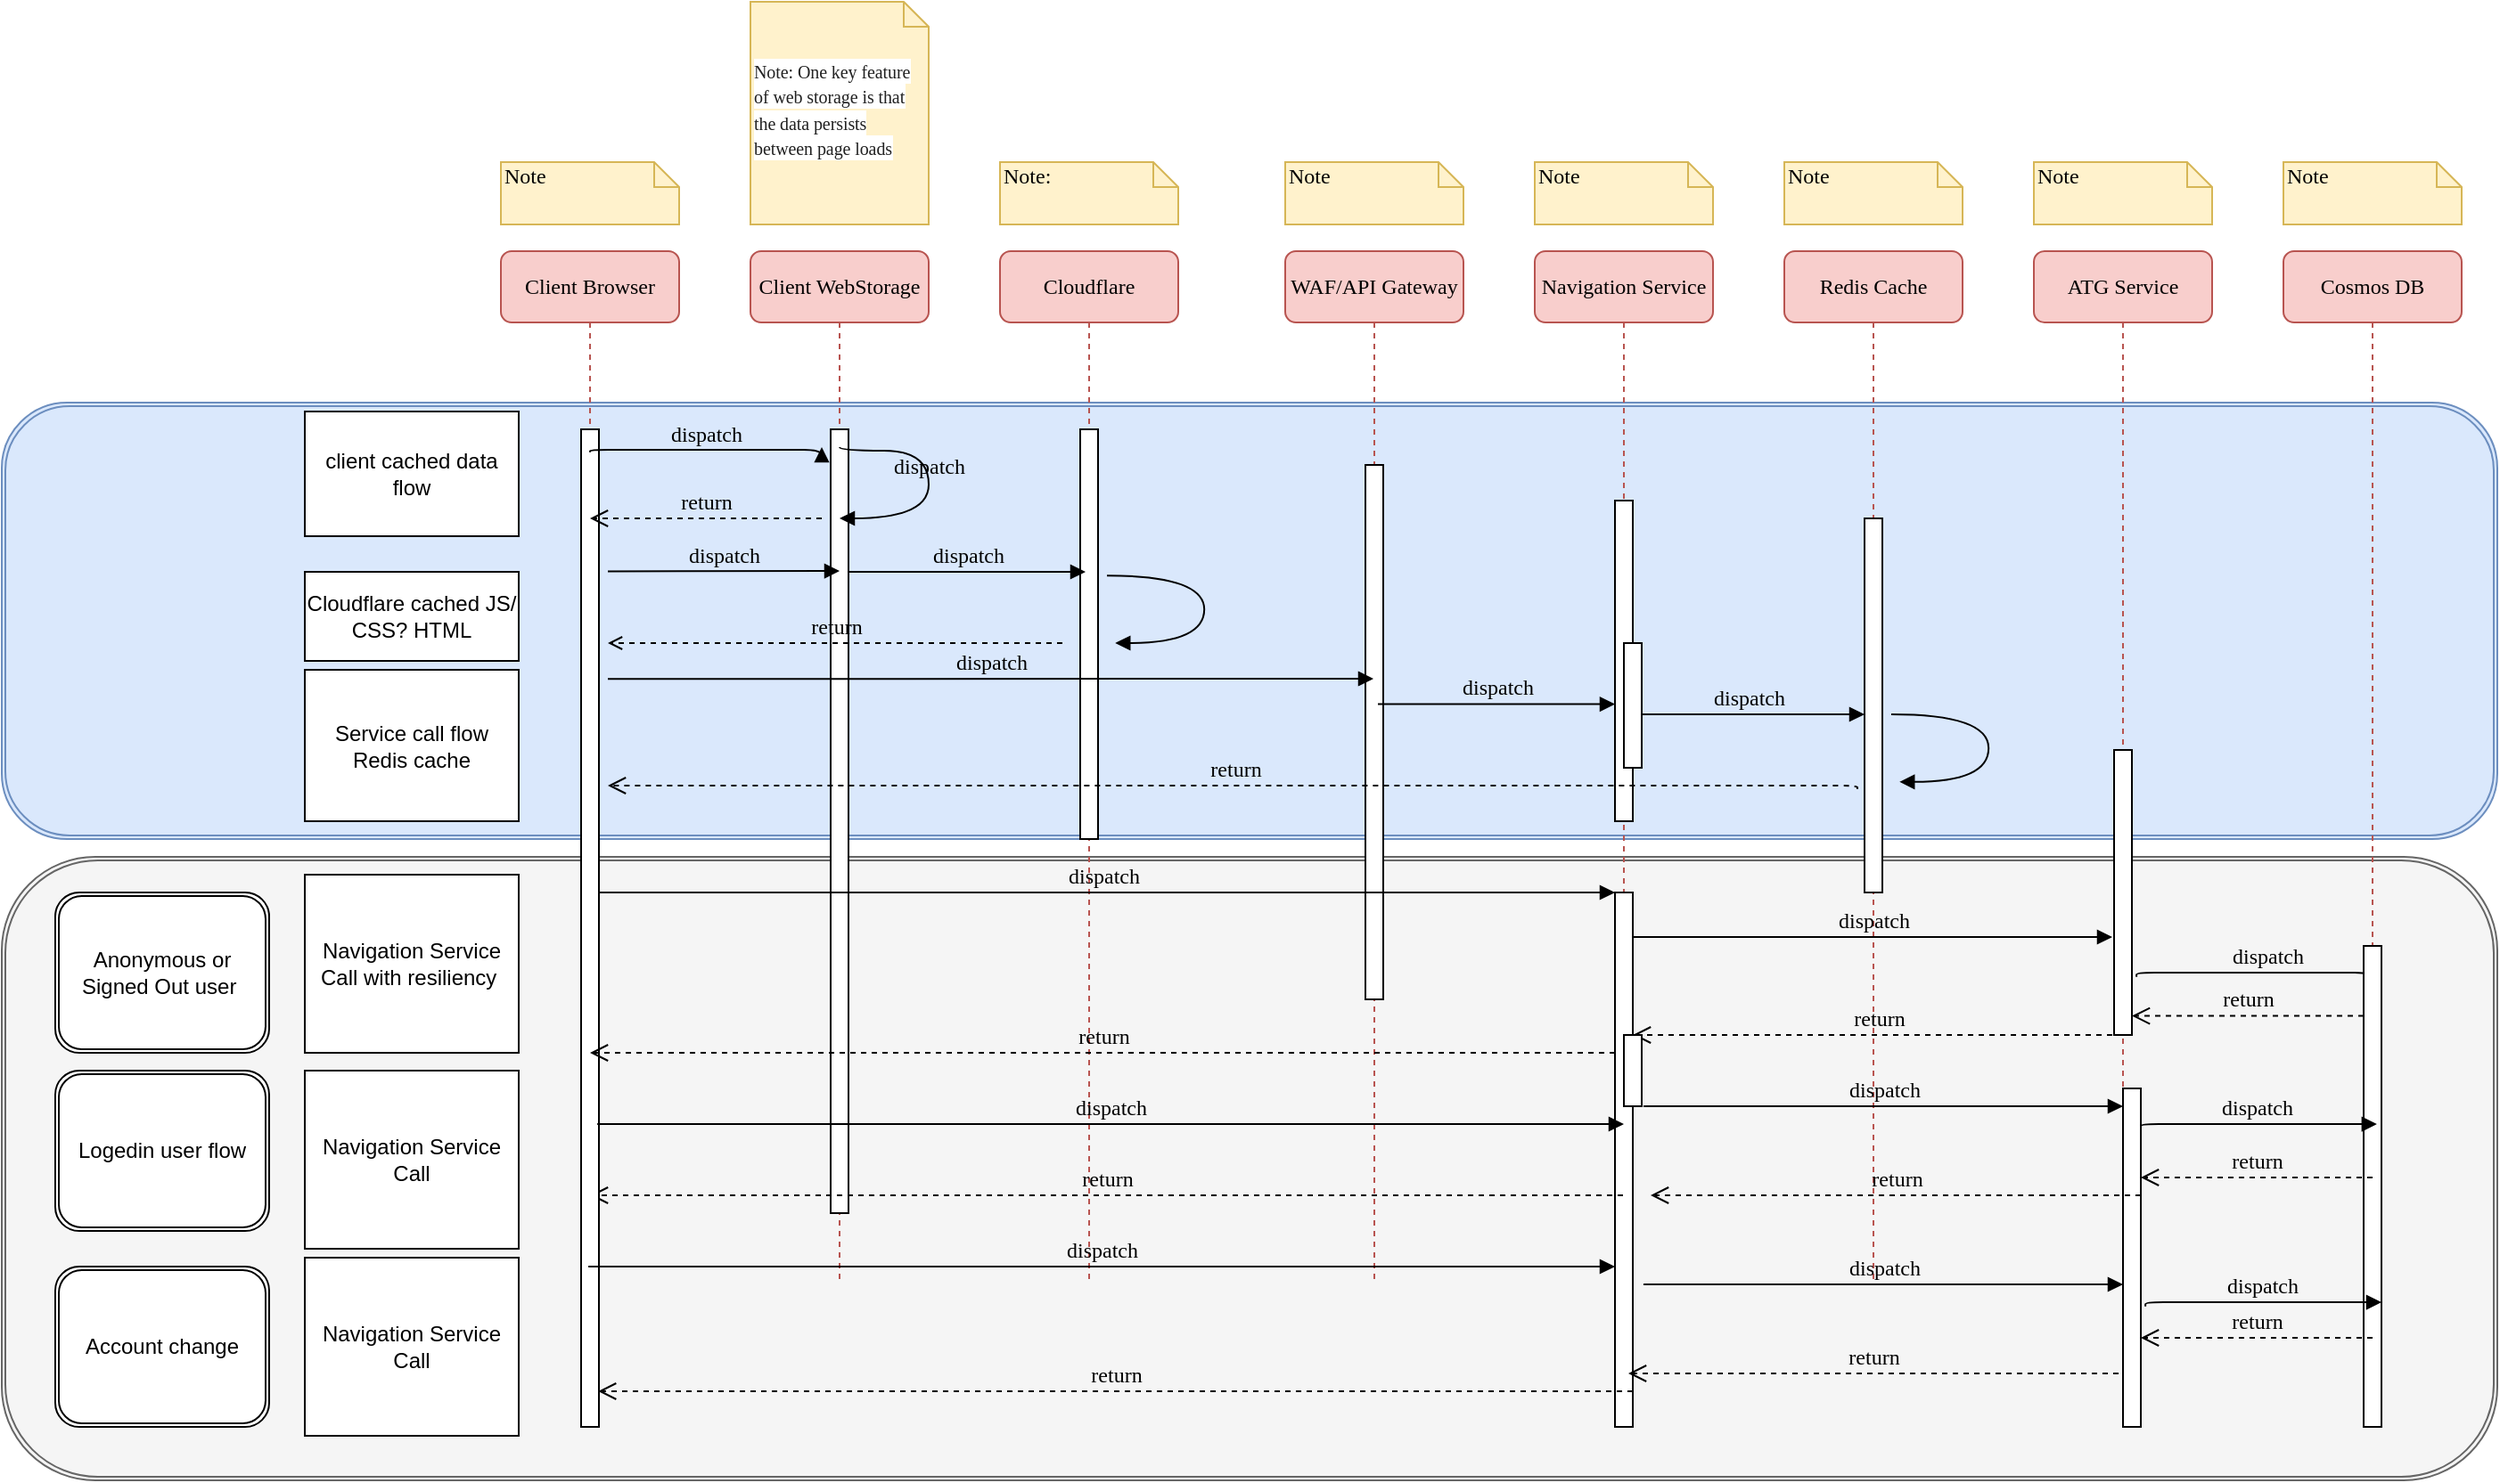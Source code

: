 <mxfile version="14.7.6" type="github">
  <diagram name="Page-1" id="13e1069c-82ec-6db2-03f1-153e76fe0fe0">
    <mxGraphModel dx="2583" dy="1631" grid="1" gridSize="10" guides="1" tooltips="1" connect="1" arrows="1" fold="1" page="1" pageScale="1" pageWidth="1100" pageHeight="850" background="none" math="0" shadow="0">
      <root>
        <mxCell id="0" />
        <mxCell id="1" parent="0" />
        <mxCell id="yelbldS1KdPnHRLMAt5i-46" value="" style="shape=ext;double=1;rounded=1;whiteSpace=wrap;html=1;verticalAlign=middle;fillColor=#f5f5f5;strokeColor=#666666;fontColor=#333333;" vertex="1" parent="1">
          <mxGeometry x="-320" y="420" width="1400" height="350" as="geometry" />
        </mxCell>
        <mxCell id="yelbldS1KdPnHRLMAt5i-44" value="" style="shape=ext;double=1;rounded=1;whiteSpace=wrap;html=1;verticalAlign=middle;fillColor=#dae8fc;strokeColor=#6c8ebf;" vertex="1" parent="1">
          <mxGeometry x="-320" y="165" width="1400" height="245" as="geometry" />
        </mxCell>
        <mxCell id="yelbldS1KdPnHRLMAt5i-15" value="" style="html=1;verticalAlign=bottom;endArrow=block;labelBackgroundColor=none;fontFamily=Verdana;fontSize=12;elbow=vertical;edgeStyle=orthogonalEdgeStyle;curved=1;entryX=1;entryY=0.286;entryPerimeter=0;exitX=1.038;exitY=0.345;exitPerimeter=0;" edge="1" parent="1">
          <mxGeometry x="-0.233" y="25" relative="1" as="geometry">
            <mxPoint x="300.0" y="262.08" as="sourcePoint" />
            <mxPoint x="304.62" y="300.0" as="targetPoint" />
            <Array as="points">
              <mxPoint x="354.62" y="261.98" />
              <mxPoint x="354.62" y="299.98" />
            </Array>
            <mxPoint as="offset" />
          </mxGeometry>
        </mxCell>
        <mxCell id="7baba1c4bc27f4b0-2" value="Cloudflare" style="shape=umlLifeline;perimeter=lifelinePerimeter;whiteSpace=wrap;html=1;container=1;collapsible=0;recursiveResize=0;outlineConnect=0;rounded=1;shadow=0;comic=0;labelBackgroundColor=none;strokeWidth=1;fontFamily=Verdana;fontSize=12;align=center;fillColor=#f8cecc;strokeColor=#b85450;" parent="1" vertex="1">
          <mxGeometry x="240" y="80" width="100" height="580" as="geometry" />
        </mxCell>
        <mxCell id="7baba1c4bc27f4b0-10" value="" style="html=1;points=[];perimeter=orthogonalPerimeter;rounded=0;shadow=0;comic=0;labelBackgroundColor=none;strokeWidth=1;fontFamily=Verdana;fontSize=12;align=center;" parent="7baba1c4bc27f4b0-2" vertex="1">
          <mxGeometry x="45" y="100" width="10" height="230" as="geometry" />
        </mxCell>
        <mxCell id="7baba1c4bc27f4b0-3" value="WAF/API Gateway" style="shape=umlLifeline;perimeter=lifelinePerimeter;whiteSpace=wrap;html=1;container=1;collapsible=0;recursiveResize=0;outlineConnect=0;rounded=1;shadow=0;comic=0;labelBackgroundColor=none;strokeWidth=1;fontFamily=Verdana;fontSize=12;align=center;fillColor=#f8cecc;strokeColor=#b85450;" parent="1" vertex="1">
          <mxGeometry x="400" y="80" width="100" height="580" as="geometry" />
        </mxCell>
        <mxCell id="7baba1c4bc27f4b0-13" value="" style="html=1;points=[];perimeter=orthogonalPerimeter;rounded=0;shadow=0;comic=0;labelBackgroundColor=none;strokeWidth=1;fontFamily=Verdana;fontSize=12;align=center;" parent="7baba1c4bc27f4b0-3" vertex="1">
          <mxGeometry x="45" y="120" width="10" height="300" as="geometry" />
        </mxCell>
        <mxCell id="7baba1c4bc27f4b0-4" value="Navigation Service" style="shape=umlLifeline;perimeter=lifelinePerimeter;whiteSpace=wrap;html=1;container=1;collapsible=0;recursiveResize=0;outlineConnect=0;rounded=1;shadow=0;comic=0;labelBackgroundColor=none;strokeWidth=1;fontFamily=Verdana;fontSize=12;align=center;fillColor=#f8cecc;strokeColor=#b85450;" parent="1" vertex="1">
          <mxGeometry x="540" y="80" width="100" height="580" as="geometry" />
        </mxCell>
        <mxCell id="7baba1c4bc27f4b0-5" value="Redis Cache" style="shape=umlLifeline;perimeter=lifelinePerimeter;whiteSpace=wrap;html=1;container=1;collapsible=0;recursiveResize=0;outlineConnect=0;rounded=1;shadow=0;comic=0;labelBackgroundColor=none;strokeWidth=1;fontFamily=Verdana;fontSize=12;align=center;fillColor=#f8cecc;strokeColor=#b85450;" parent="1" vertex="1">
          <mxGeometry x="680" y="80" width="100" height="580" as="geometry" />
        </mxCell>
        <mxCell id="7baba1c4bc27f4b0-6" value="ATG Service" style="shape=umlLifeline;perimeter=lifelinePerimeter;whiteSpace=wrap;html=1;container=1;collapsible=0;recursiveResize=0;outlineConnect=0;rounded=1;shadow=0;comic=0;labelBackgroundColor=none;strokeWidth=1;fontFamily=Verdana;fontSize=12;align=center;fillColor=#f8cecc;strokeColor=#b85450;" parent="1" vertex="1">
          <mxGeometry x="820" y="80" width="100" height="580" as="geometry" />
        </mxCell>
        <mxCell id="7baba1c4bc27f4b0-7" value="Cosmos DB" style="shape=umlLifeline;perimeter=lifelinePerimeter;whiteSpace=wrap;html=1;container=1;collapsible=0;recursiveResize=0;outlineConnect=0;rounded=1;shadow=0;comic=0;labelBackgroundColor=none;strokeWidth=1;fontFamily=Verdana;fontSize=12;align=center;fillColor=#f8cecc;strokeColor=#b85450;" parent="1" vertex="1">
          <mxGeometry x="960" y="80" width="100" height="580" as="geometry" />
        </mxCell>
        <mxCell id="7baba1c4bc27f4b0-8" value="Client WebStorage" style="shape=umlLifeline;perimeter=lifelinePerimeter;whiteSpace=wrap;html=1;container=1;collapsible=0;recursiveResize=0;outlineConnect=0;rounded=1;shadow=0;comic=0;labelBackgroundColor=none;strokeWidth=1;fontFamily=Verdana;fontSize=12;align=center;fillColor=#f8cecc;strokeColor=#b85450;" parent="1" vertex="1">
          <mxGeometry x="100" y="80" width="100" height="580" as="geometry" />
        </mxCell>
        <mxCell id="7baba1c4bc27f4b0-9" value="" style="html=1;points=[];perimeter=orthogonalPerimeter;rounded=0;shadow=0;comic=0;labelBackgroundColor=none;strokeWidth=1;fontFamily=Verdana;fontSize=12;align=center;" parent="7baba1c4bc27f4b0-8" vertex="1">
          <mxGeometry x="45" y="100" width="10" height="440" as="geometry" />
        </mxCell>
        <mxCell id="7baba1c4bc27f4b0-16" value="" style="html=1;points=[];perimeter=orthogonalPerimeter;rounded=0;shadow=0;comic=0;labelBackgroundColor=none;strokeWidth=1;fontFamily=Verdana;fontSize=12;align=center;" parent="1" vertex="1">
          <mxGeometry x="585" y="220" width="10" height="180" as="geometry" />
        </mxCell>
        <mxCell id="7baba1c4bc27f4b0-17" value="dispatch" style="html=1;verticalAlign=bottom;endArrow=block;labelBackgroundColor=none;fontFamily=Verdana;fontSize=12;edgeStyle=elbowEdgeStyle;elbow=vertical;entryX=0.5;entryY=0.115;entryDx=0;entryDy=0;entryPerimeter=0;exitX=1.257;exitY=0.796;exitDx=0;exitDy=0;exitPerimeter=0;" parent="1" source="yelbldS1KdPnHRLMAt5i-22" target="7baba1c4bc27f4b0-25" edge="1">
          <mxGeometry relative="1" as="geometry">
            <mxPoint x="510" y="220" as="sourcePoint" />
            <Array as="points">
              <mxPoint x="900" y="485" />
              <mxPoint x="870" y="355" />
              <mxPoint x="550" y="210" />
              <mxPoint x="460" y="220" />
            </Array>
            <mxPoint x="980" y="453" as="targetPoint" />
          </mxGeometry>
        </mxCell>
        <mxCell id="7baba1c4bc27f4b0-19" value="" style="html=1;points=[];perimeter=orthogonalPerimeter;rounded=0;shadow=0;comic=0;labelBackgroundColor=none;strokeWidth=1;fontFamily=Verdana;fontSize=12;align=center;" parent="1" vertex="1">
          <mxGeometry x="725" y="230" width="10" height="210" as="geometry" />
        </mxCell>
        <mxCell id="7baba1c4bc27f4b0-20" value="dispatch" style="html=1;verticalAlign=bottom;endArrow=block;labelBackgroundColor=none;fontFamily=Verdana;fontSize=12;edgeStyle=elbowEdgeStyle;elbow=vertical;" parent="1" source="7baba1c4bc27f4b0-16" edge="1">
          <mxGeometry relative="1" as="geometry">
            <mxPoint x="650" y="230" as="sourcePoint" />
            <mxPoint x="725" y="340" as="targetPoint" />
            <Array as="points">
              <mxPoint x="650" y="340" />
            </Array>
          </mxGeometry>
        </mxCell>
        <mxCell id="7baba1c4bc27f4b0-22" value="" style="html=1;points=[];perimeter=orthogonalPerimeter;rounded=0;shadow=0;comic=0;labelBackgroundColor=none;strokeWidth=1;fontFamily=Verdana;fontSize=12;align=center;" parent="1" vertex="1">
          <mxGeometry x="585" y="440" width="10" height="300" as="geometry" />
        </mxCell>
        <mxCell id="7baba1c4bc27f4b0-23" value="dispatch" style="html=1;verticalAlign=bottom;endArrow=block;entryX=0;entryY=0;labelBackgroundColor=none;fontFamily=Verdana;fontSize=12;" parent="1" source="yelbldS1KdPnHRLMAt5i-2" target="7baba1c4bc27f4b0-22" edge="1">
          <mxGeometry relative="1" as="geometry">
            <mxPoint x="510" y="420" as="sourcePoint" />
          </mxGeometry>
        </mxCell>
        <mxCell id="7baba1c4bc27f4b0-25" value="" style="html=1;points=[];perimeter=orthogonalPerimeter;rounded=0;shadow=0;comic=0;labelBackgroundColor=none;strokeColor=#000000;strokeWidth=1;fillColor=#FFFFFF;fontFamily=Verdana;fontSize=12;fontColor=#000000;align=center;" parent="1" vertex="1">
          <mxGeometry x="1005" y="470" width="10" height="270" as="geometry" />
        </mxCell>
        <mxCell id="7baba1c4bc27f4b0-26" value="dispatch" style="html=1;verticalAlign=bottom;endArrow=block;labelBackgroundColor=none;fontFamily=Verdana;fontSize=12;" parent="1" source="7baba1c4bc27f4b0-22" edge="1">
          <mxGeometry relative="1" as="geometry">
            <mxPoint x="930" y="340" as="sourcePoint" />
            <mxPoint x="864" y="465" as="targetPoint" />
            <Array as="points">
              <mxPoint x="740" y="465" />
            </Array>
          </mxGeometry>
        </mxCell>
        <mxCell id="7baba1c4bc27f4b0-27" value="return" style="html=1;verticalAlign=bottom;endArrow=open;dashed=1;endSize=8;labelBackgroundColor=none;fontFamily=Verdana;fontSize=12;" parent="1" target="7baba1c4bc27f4b0-22" edge="1">
          <mxGeometry relative="1" as="geometry">
            <mxPoint x="930" y="416" as="targetPoint" />
            <mxPoint x="870" y="520" as="sourcePoint" />
            <Array as="points">
              <mxPoint x="760" y="520" />
            </Array>
          </mxGeometry>
        </mxCell>
        <mxCell id="7baba1c4bc27f4b0-28" value="" style="html=1;points=[];perimeter=orthogonalPerimeter;rounded=0;shadow=0;comic=0;labelBackgroundColor=none;strokeWidth=1;fontFamily=Verdana;fontSize=12;align=center;" parent="1" vertex="1">
          <mxGeometry x="870" y="550" width="10" height="190" as="geometry" />
        </mxCell>
        <mxCell id="7baba1c4bc27f4b0-30" value="return" style="html=1;verticalAlign=bottom;endArrow=open;dashed=1;endSize=8;labelBackgroundColor=none;fontFamily=Verdana;fontSize=12;edgeStyle=elbowEdgeStyle;elbow=vertical;" parent="1" source="7baba1c4bc27f4b0-4" target="yelbldS1KdPnHRLMAt5i-2" edge="1">
          <mxGeometry relative="1" as="geometry">
            <mxPoint x="800" y="626" as="targetPoint" />
            <Array as="points">
              <mxPoint x="230" y="610" />
              <mxPoint x="570" y="600" />
            </Array>
          </mxGeometry>
        </mxCell>
        <mxCell id="7baba1c4bc27f4b0-11" value="dispatch" style="html=1;verticalAlign=bottom;endArrow=block;labelBackgroundColor=none;fontFamily=Verdana;fontSize=12;edgeStyle=elbowEdgeStyle;elbow=vertical;" parent="1" source="7baba1c4bc27f4b0-9" edge="1">
          <mxGeometry relative="1" as="geometry">
            <mxPoint x="220" y="190" as="sourcePoint" />
            <mxPoint x="288" y="260" as="targetPoint" />
            <Array as="points">
              <mxPoint x="240" y="260" />
              <mxPoint x="180" y="200" />
            </Array>
          </mxGeometry>
        </mxCell>
        <mxCell id="7baba1c4bc27f4b0-34" value="" style="html=1;points=[];perimeter=orthogonalPerimeter;rounded=0;shadow=0;comic=0;labelBackgroundColor=none;strokeWidth=1;fontFamily=Verdana;fontSize=12;align=center;" parent="1" vertex="1">
          <mxGeometry x="590" y="300" width="10" height="70" as="geometry" />
        </mxCell>
        <mxCell id="7baba1c4bc27f4b0-37" value="" style="html=1;points=[];perimeter=orthogonalPerimeter;rounded=0;shadow=0;comic=0;labelBackgroundColor=none;strokeWidth=1;fontFamily=Verdana;fontSize=12;align=center;" parent="1" vertex="1">
          <mxGeometry x="590" y="520" width="10" height="40" as="geometry" />
        </mxCell>
        <mxCell id="7baba1c4bc27f4b0-40" value="&lt;span style=&quot;color: rgb(33 , 33 , 33) ; font-family: &amp;#34;arial&amp;#34; , , sans-serif ; letter-spacing: -0.044px ; background-color: rgb(255 , 255 , 255)&quot;&gt;&lt;font style=&quot;font-size: 10px&quot;&gt;Note: One key feature of web storage is that the data persists between page loads&lt;/font&gt;&lt;/span&gt;" style="shape=note;whiteSpace=wrap;html=1;size=14;verticalAlign=middle;align=left;spacingTop=-6;rounded=0;shadow=0;comic=0;labelBackgroundColor=none;strokeWidth=1;fontFamily=Verdana;fontSize=12;fillColor=#fff2cc;strokeColor=#d6b656;" parent="1" vertex="1">
          <mxGeometry x="100" y="-60" width="100" height="125" as="geometry" />
        </mxCell>
        <mxCell id="7baba1c4bc27f4b0-41" value="Note:&amp;nbsp;" style="shape=note;whiteSpace=wrap;html=1;size=14;verticalAlign=top;align=left;spacingTop=-6;rounded=0;shadow=0;comic=0;labelBackgroundColor=none;strokeWidth=1;fontFamily=Verdana;fontSize=12;fillColor=#fff2cc;strokeColor=#d6b656;" parent="1" vertex="1">
          <mxGeometry x="240" y="30" width="100" height="35" as="geometry" />
        </mxCell>
        <mxCell id="7baba1c4bc27f4b0-42" value="Note" style="shape=note;whiteSpace=wrap;html=1;size=14;verticalAlign=top;align=left;spacingTop=-6;rounded=0;shadow=0;comic=0;labelBackgroundColor=none;strokeWidth=1;fontFamily=Verdana;fontSize=12;fillColor=#fff2cc;strokeColor=#d6b656;" parent="1" vertex="1">
          <mxGeometry x="400" y="30" width="100" height="35" as="geometry" />
        </mxCell>
        <mxCell id="7baba1c4bc27f4b0-43" value="Note" style="shape=note;whiteSpace=wrap;html=1;size=14;verticalAlign=top;align=left;spacingTop=-6;rounded=0;shadow=0;comic=0;labelBackgroundColor=none;strokeWidth=1;fontFamily=Verdana;fontSize=12;fillColor=#fff2cc;strokeColor=#d6b656;" parent="1" vertex="1">
          <mxGeometry x="540" y="30" width="100" height="35" as="geometry" />
        </mxCell>
        <mxCell id="7baba1c4bc27f4b0-44" value="Note" style="shape=note;whiteSpace=wrap;html=1;size=14;verticalAlign=top;align=left;spacingTop=-6;rounded=0;shadow=0;comic=0;labelBackgroundColor=none;strokeWidth=1;fontFamily=Verdana;fontSize=12;fillColor=#fff2cc;strokeColor=#d6b656;" parent="1" vertex="1">
          <mxGeometry x="680" y="30" width="100" height="35" as="geometry" />
        </mxCell>
        <mxCell id="7baba1c4bc27f4b0-45" value="Note" style="shape=note;whiteSpace=wrap;html=1;size=14;verticalAlign=top;align=left;spacingTop=-6;rounded=0;shadow=0;comic=0;labelBackgroundColor=none;strokeWidth=1;fontFamily=Verdana;fontSize=12;fillColor=#fff2cc;strokeColor=#d6b656;" parent="1" vertex="1">
          <mxGeometry x="820" y="30" width="100" height="35" as="geometry" />
        </mxCell>
        <mxCell id="7baba1c4bc27f4b0-46" value="Note" style="shape=note;whiteSpace=wrap;html=1;size=14;verticalAlign=top;align=left;spacingTop=-6;rounded=0;shadow=0;comic=0;labelBackgroundColor=none;strokeWidth=1;fontFamily=Verdana;fontSize=12;fillColor=#fff2cc;strokeColor=#d6b656;" parent="1" vertex="1">
          <mxGeometry x="960" y="30" width="100" height="35" as="geometry" />
        </mxCell>
        <mxCell id="yelbldS1KdPnHRLMAt5i-1" value="Anonymous or Signed Out user&amp;nbsp;" style="shape=ext;double=1;rounded=1;whiteSpace=wrap;html=1;" vertex="1" parent="1">
          <mxGeometry x="-290" y="440" width="120" height="90" as="geometry" />
        </mxCell>
        <mxCell id="yelbldS1KdPnHRLMAt5i-2" value="Client Browser" style="shape=umlLifeline;perimeter=lifelinePerimeter;whiteSpace=wrap;html=1;container=1;collapsible=0;recursiveResize=0;outlineConnect=0;rounded=1;shadow=0;comic=0;labelBackgroundColor=none;strokeWidth=1;fontFamily=Verdana;fontSize=12;align=center;fillColor=#f8cecc;strokeColor=#b85450;" vertex="1" parent="1">
          <mxGeometry x="-40" y="80" width="100" height="660" as="geometry" />
        </mxCell>
        <mxCell id="yelbldS1KdPnHRLMAt5i-3" value="" style="html=1;points=[];perimeter=orthogonalPerimeter;rounded=0;shadow=0;comic=0;labelBackgroundColor=none;strokeWidth=1;fontFamily=Verdana;fontSize=12;align=center;" vertex="1" parent="yelbldS1KdPnHRLMAt5i-2">
          <mxGeometry x="45" y="100" width="10" height="560" as="geometry" />
        </mxCell>
        <mxCell id="yelbldS1KdPnHRLMAt5i-4" value="Note" style="shape=note;whiteSpace=wrap;html=1;size=14;verticalAlign=top;align=left;spacingTop=-6;rounded=0;shadow=0;comic=0;labelBackgroundColor=none;strokeWidth=1;fontFamily=Verdana;fontSize=12;fillColor=#fff2cc;strokeColor=#d6b656;" vertex="1" parent="1">
          <mxGeometry x="-40" y="30" width="100" height="35" as="geometry" />
        </mxCell>
        <mxCell id="yelbldS1KdPnHRLMAt5i-5" value="dispatch" style="html=1;verticalAlign=bottom;endArrow=block;labelBackgroundColor=none;fontFamily=Verdana;fontSize=12;edgeStyle=elbowEdgeStyle;elbow=vertical;exitX=0.5;exitY=0.023;exitDx=0;exitDy=0;exitPerimeter=0;" edge="1" parent="1" source="yelbldS1KdPnHRLMAt5i-3">
          <mxGeometry relative="1" as="geometry">
            <mxPoint x="20" y="190.429" as="sourcePoint" />
            <mxPoint x="140" y="190" as="targetPoint" />
          </mxGeometry>
        </mxCell>
        <mxCell id="yelbldS1KdPnHRLMAt5i-6" value="return" style="html=1;verticalAlign=bottom;endArrow=open;dashed=1;endSize=8;labelBackgroundColor=none;fontFamily=Verdana;fontSize=12;edgeStyle=elbowEdgeStyle;elbow=vertical;exitX=-0.4;exitY=0.724;exitDx=0;exitDy=0;exitPerimeter=0;" edge="1" parent="1" source="7baba1c4bc27f4b0-19">
          <mxGeometry relative="1" as="geometry">
            <mxPoint x="20" y="380" as="targetPoint" />
            <Array as="points">
              <mxPoint x="800" y="380" />
              <mxPoint x="830" y="380" />
            </Array>
            <mxPoint x="860" y="380" as="sourcePoint" />
          </mxGeometry>
        </mxCell>
        <mxCell id="yelbldS1KdPnHRLMAt5i-7" value="dispatch" style="html=1;verticalAlign=bottom;endArrow=block;labelBackgroundColor=none;fontFamily=Verdana;fontSize=12;elbow=vertical;edgeStyle=orthogonalEdgeStyle;curved=1;entryX=1;entryY=0.286;entryPerimeter=0;" edge="1" parent="1">
          <mxGeometry relative="1" as="geometry">
            <mxPoint x="150" y="190" as="sourcePoint" />
            <mxPoint x="150" y="230.0" as="targetPoint" />
            <Array as="points">
              <mxPoint x="200" y="191.98" />
              <mxPoint x="200" y="229.98" />
            </Array>
          </mxGeometry>
        </mxCell>
        <mxCell id="yelbldS1KdPnHRLMAt5i-8" value="client cached data flow" style="rounded=0;whiteSpace=wrap;html=1;verticalAlign=middle;" vertex="1" parent="1">
          <mxGeometry x="-150" y="170" width="120" height="70" as="geometry" />
        </mxCell>
        <mxCell id="yelbldS1KdPnHRLMAt5i-9" value="return" style="html=1;verticalAlign=bottom;endArrow=open;dashed=1;endSize=8;labelBackgroundColor=none;fontFamily=Verdana;fontSize=12;edgeStyle=elbowEdgeStyle;elbow=vertical;" edge="1" parent="1">
          <mxGeometry relative="1" as="geometry">
            <mxPoint x="10" y="230.0" as="targetPoint" />
            <Array as="points">
              <mxPoint x="85" y="230" />
              <mxPoint x="115" y="230" />
            </Array>
            <mxPoint x="140" y="230.0" as="sourcePoint" />
          </mxGeometry>
        </mxCell>
        <mxCell id="yelbldS1KdPnHRLMAt5i-10" value="Cloudflare cached JS/ CSS? HTML" style="rounded=0;whiteSpace=wrap;html=1;verticalAlign=middle;" vertex="1" parent="1">
          <mxGeometry x="-150" y="260" width="120" height="50" as="geometry" />
        </mxCell>
        <mxCell id="yelbldS1KdPnHRLMAt5i-11" value="dispatch" style="html=1;verticalAlign=bottom;endArrow=block;labelBackgroundColor=none;fontFamily=Verdana;fontSize=12;edgeStyle=elbowEdgeStyle;elbow=vertical;exitX=0.5;exitY=0.023;exitDx=0;exitDy=0;exitPerimeter=0;" edge="1" parent="1">
          <mxGeometry relative="1" as="geometry">
            <mxPoint x="20" y="259.7" as="sourcePoint" />
            <mxPoint x="150" y="259.58" as="targetPoint" />
          </mxGeometry>
        </mxCell>
        <mxCell id="yelbldS1KdPnHRLMAt5i-16" value="return" style="html=1;verticalAlign=bottom;endArrow=open;dashed=1;labelBackgroundColor=none;fontFamily=Verdana;fontSize=12;edgeStyle=elbowEdgeStyle;elbow=vertical;" edge="1" parent="1">
          <mxGeometry relative="1" as="geometry">
            <mxPoint x="20" y="300" as="targetPoint" />
            <Array as="points" />
            <mxPoint x="275" y="300" as="sourcePoint" />
          </mxGeometry>
        </mxCell>
        <mxCell id="yelbldS1KdPnHRLMAt5i-17" value="Service call flow Redis cache" style="rounded=0;whiteSpace=wrap;html=1;verticalAlign=middle;" vertex="1" parent="1">
          <mxGeometry x="-150" y="315" width="120" height="85" as="geometry" />
        </mxCell>
        <mxCell id="yelbldS1KdPnHRLMAt5i-19" value="dispatch" style="html=1;verticalAlign=bottom;endArrow=block;labelBackgroundColor=none;fontFamily=Verdana;fontSize=12;edgeStyle=elbowEdgeStyle;elbow=vertical;exitX=0.5;exitY=0.023;exitDx=0;exitDy=0;exitPerimeter=0;" edge="1" parent="1" target="7baba1c4bc27f4b0-3">
          <mxGeometry relative="1" as="geometry">
            <mxPoint x="20" y="320.12" as="sourcePoint" />
            <mxPoint x="150" y="320.0" as="targetPoint" />
          </mxGeometry>
        </mxCell>
        <mxCell id="yelbldS1KdPnHRLMAt5i-20" value="dispatch" style="html=1;verticalAlign=bottom;endArrow=block;labelBackgroundColor=none;fontFamily=Verdana;fontSize=12;edgeStyle=elbowEdgeStyle;elbow=vertical;" edge="1" parent="1">
          <mxGeometry relative="1" as="geometry">
            <mxPoint x="452" y="334.29" as="sourcePoint" />
            <mxPoint x="585" y="334.29" as="targetPoint" />
            <Array as="points">
              <mxPoint x="537" y="334.29" />
              <mxPoint x="477" y="274.29" />
            </Array>
          </mxGeometry>
        </mxCell>
        <mxCell id="yelbldS1KdPnHRLMAt5i-22" value="" style="html=1;points=[];perimeter=orthogonalPerimeter;rounded=0;shadow=0;comic=0;labelBackgroundColor=none;strokeWidth=1;fontFamily=Verdana;fontSize=12;align=center;" vertex="1" parent="1">
          <mxGeometry x="865" y="360" width="10" height="160" as="geometry" />
        </mxCell>
        <mxCell id="yelbldS1KdPnHRLMAt5i-23" value="" style="html=1;verticalAlign=bottom;endArrow=block;labelBackgroundColor=none;fontFamily=Verdana;fontSize=12;elbow=vertical;edgeStyle=orthogonalEdgeStyle;curved=1;entryX=1;entryY=0.286;entryPerimeter=0;exitX=1.038;exitY=0.345;exitPerimeter=0;" edge="1" parent="1">
          <mxGeometry x="-0.233" y="25" relative="1" as="geometry">
            <mxPoint x="740" y="340.0" as="sourcePoint" />
            <mxPoint x="744.62" y="377.92" as="targetPoint" />
            <Array as="points">
              <mxPoint x="794.62" y="339.9" />
              <mxPoint x="794.62" y="377.9" />
            </Array>
            <mxPoint as="offset" />
          </mxGeometry>
        </mxCell>
        <mxCell id="yelbldS1KdPnHRLMAt5i-25" value="Navigation Service Call with resiliency&amp;nbsp;" style="rounded=0;whiteSpace=wrap;html=1;verticalAlign=middle;" vertex="1" parent="1">
          <mxGeometry x="-150" y="430" width="120" height="100" as="geometry" />
        </mxCell>
        <mxCell id="yelbldS1KdPnHRLMAt5i-26" value="return" style="html=1;verticalAlign=bottom;endArrow=open;dashed=1;endSize=8;labelBackgroundColor=none;fontFamily=Verdana;fontSize=12;edgeStyle=elbowEdgeStyle;elbow=vertical;" edge="1" parent="1">
          <mxGeometry relative="1" as="geometry">
            <mxPoint x="875" y="509.29" as="targetPoint" />
            <Array as="points">
              <mxPoint x="950" y="509.29" />
              <mxPoint x="980" y="509.29" />
            </Array>
            <mxPoint x="1005" y="509.29" as="sourcePoint" />
          </mxGeometry>
        </mxCell>
        <mxCell id="yelbldS1KdPnHRLMAt5i-27" value="return" style="html=1;verticalAlign=bottom;endArrow=open;dashed=1;endSize=8;labelBackgroundColor=none;fontFamily=Verdana;fontSize=12;edgeStyle=elbowEdgeStyle;elbow=vertical;" edge="1" parent="1">
          <mxGeometry relative="1" as="geometry">
            <mxPoint x="10" y="530" as="targetPoint" />
            <Array as="points">
              <mxPoint x="285" y="530" />
            </Array>
            <mxPoint x="585" y="530" as="sourcePoint" />
          </mxGeometry>
        </mxCell>
        <mxCell id="yelbldS1KdPnHRLMAt5i-28" value="Logedin user flow" style="shape=ext;double=1;rounded=1;whiteSpace=wrap;html=1;" vertex="1" parent="1">
          <mxGeometry x="-290" y="540" width="120" height="90" as="geometry" />
        </mxCell>
        <mxCell id="yelbldS1KdPnHRLMAt5i-29" value="dispatch" style="html=1;verticalAlign=bottom;endArrow=block;labelBackgroundColor=none;fontFamily=Verdana;fontSize=12;" edge="1" parent="1">
          <mxGeometry relative="1" as="geometry">
            <mxPoint x="601" y="560" as="sourcePoint" />
            <mxPoint x="870.0" y="560" as="targetPoint" />
            <Array as="points">
              <mxPoint x="746" y="560" />
            </Array>
          </mxGeometry>
        </mxCell>
        <mxCell id="yelbldS1KdPnHRLMAt5i-30" value="dispatch" style="html=1;verticalAlign=bottom;endArrow=block;labelBackgroundColor=none;fontFamily=Verdana;fontSize=12;edgeStyle=elbowEdgeStyle;elbow=vertical;entryX=0.5;entryY=0.115;entryDx=0;entryDy=0;entryPerimeter=0;exitX=1.257;exitY=0.796;exitDx=0;exitDy=0;exitPerimeter=0;" edge="1" parent="1">
          <mxGeometry relative="1" as="geometry">
            <mxPoint x="880.0" y="572.41" as="sourcePoint" />
            <Array as="points">
              <mxPoint x="902.43" y="570.05" />
              <mxPoint x="872.43" y="440.05" />
              <mxPoint x="552.43" y="295.05" />
              <mxPoint x="462.43" y="305.05" />
            </Array>
            <mxPoint x="1012.43" y="570.0" as="targetPoint" />
          </mxGeometry>
        </mxCell>
        <mxCell id="yelbldS1KdPnHRLMAt5i-31" value="return" style="html=1;verticalAlign=bottom;endArrow=open;dashed=1;endSize=8;labelBackgroundColor=none;fontFamily=Verdana;fontSize=12;edgeStyle=elbowEdgeStyle;elbow=vertical;" edge="1" parent="1">
          <mxGeometry relative="1" as="geometry">
            <mxPoint x="880" y="600" as="targetPoint" />
            <Array as="points">
              <mxPoint x="955" y="600" />
              <mxPoint x="985" y="600" />
            </Array>
            <mxPoint x="1010" y="600" as="sourcePoint" />
          </mxGeometry>
        </mxCell>
        <mxCell id="yelbldS1KdPnHRLMAt5i-32" value="return" style="html=1;verticalAlign=bottom;endArrow=open;dashed=1;endSize=8;labelBackgroundColor=none;fontFamily=Verdana;fontSize=12;" edge="1" parent="1">
          <mxGeometry relative="1" as="geometry">
            <mxPoint x="605" y="610" as="targetPoint" />
            <mxPoint x="880" y="610" as="sourcePoint" />
            <Array as="points">
              <mxPoint x="770" y="610" />
            </Array>
          </mxGeometry>
        </mxCell>
        <mxCell id="yelbldS1KdPnHRLMAt5i-33" value="Account change" style="shape=ext;double=1;rounded=1;whiteSpace=wrap;html=1;" vertex="1" parent="1">
          <mxGeometry x="-290" y="650" width="120" height="90" as="geometry" />
        </mxCell>
        <mxCell id="yelbldS1KdPnHRLMAt5i-35" value="dispatch" style="html=1;verticalAlign=bottom;endArrow=block;entryX=0;entryY=0;labelBackgroundColor=none;fontFamily=Verdana;fontSize=12;" edge="1" parent="1">
          <mxGeometry relative="1" as="geometry">
            <mxPoint x="14.071" y="570.0" as="sourcePoint" />
            <mxPoint x="590" y="570.0" as="targetPoint" />
          </mxGeometry>
        </mxCell>
        <mxCell id="yelbldS1KdPnHRLMAt5i-36" value="dispatch" style="html=1;verticalAlign=bottom;endArrow=block;entryX=0;entryY=0;labelBackgroundColor=none;fontFamily=Verdana;fontSize=12;" edge="1" parent="1">
          <mxGeometry relative="1" as="geometry">
            <mxPoint x="9.071" y="650.0" as="sourcePoint" />
            <mxPoint x="585" y="650.0" as="targetPoint" />
          </mxGeometry>
        </mxCell>
        <mxCell id="yelbldS1KdPnHRLMAt5i-37" value="dispatch" style="html=1;verticalAlign=bottom;endArrow=block;labelBackgroundColor=none;fontFamily=Verdana;fontSize=12;" edge="1" parent="1">
          <mxGeometry relative="1" as="geometry">
            <mxPoint x="601" y="660" as="sourcePoint" />
            <mxPoint x="870.0" y="660" as="targetPoint" />
            <Array as="points">
              <mxPoint x="746" y="660" />
            </Array>
          </mxGeometry>
        </mxCell>
        <mxCell id="yelbldS1KdPnHRLMAt5i-38" value="dispatch" style="html=1;verticalAlign=bottom;endArrow=block;labelBackgroundColor=none;fontFamily=Verdana;fontSize=12;edgeStyle=elbowEdgeStyle;elbow=vertical;entryX=0.5;entryY=0.115;entryDx=0;entryDy=0;entryPerimeter=0;exitX=1.257;exitY=0.796;exitDx=0;exitDy=0;exitPerimeter=0;" edge="1" parent="1">
          <mxGeometry relative="1" as="geometry">
            <mxPoint x="882.57" y="672.41" as="sourcePoint" />
            <Array as="points">
              <mxPoint x="905" y="670.05" />
              <mxPoint x="875" y="540.05" />
              <mxPoint x="555" y="395.05" />
              <mxPoint x="465" y="405.05" />
            </Array>
            <mxPoint x="1015.0" y="670" as="targetPoint" />
          </mxGeometry>
        </mxCell>
        <mxCell id="yelbldS1KdPnHRLMAt5i-39" value="return" style="html=1;verticalAlign=bottom;endArrow=open;dashed=1;endSize=8;labelBackgroundColor=none;fontFamily=Verdana;fontSize=12;edgeStyle=elbowEdgeStyle;elbow=vertical;" edge="1" parent="1">
          <mxGeometry relative="1" as="geometry">
            <mxPoint x="880" y="690" as="targetPoint" />
            <Array as="points">
              <mxPoint x="955" y="690" />
              <mxPoint x="985" y="690" />
            </Array>
            <mxPoint x="1010" y="690" as="sourcePoint" />
          </mxGeometry>
        </mxCell>
        <mxCell id="yelbldS1KdPnHRLMAt5i-40" value="return" style="html=1;verticalAlign=bottom;endArrow=open;dashed=1;endSize=8;labelBackgroundColor=none;fontFamily=Verdana;fontSize=12;" edge="1" parent="1">
          <mxGeometry relative="1" as="geometry">
            <mxPoint x="592.5" y="710" as="targetPoint" />
            <mxPoint x="867.5" y="710" as="sourcePoint" />
            <Array as="points">
              <mxPoint x="757.5" y="710" />
            </Array>
          </mxGeometry>
        </mxCell>
        <mxCell id="yelbldS1KdPnHRLMAt5i-41" value="return" style="html=1;verticalAlign=bottom;endArrow=open;dashed=1;endSize=8;labelBackgroundColor=none;fontFamily=Verdana;fontSize=12;edgeStyle=elbowEdgeStyle;elbow=vertical;" edge="1" parent="1">
          <mxGeometry relative="1" as="geometry">
            <mxPoint x="14.571" y="720" as="targetPoint" />
            <Array as="points">
              <mxPoint x="235.5" y="720" />
              <mxPoint x="575.5" y="710" />
            </Array>
            <mxPoint x="595" y="720" as="sourcePoint" />
          </mxGeometry>
        </mxCell>
        <mxCell id="yelbldS1KdPnHRLMAt5i-42" value="Navigation Service Call" style="rounded=0;whiteSpace=wrap;html=1;verticalAlign=middle;" vertex="1" parent="1">
          <mxGeometry x="-150" y="540" width="120" height="100" as="geometry" />
        </mxCell>
        <mxCell id="yelbldS1KdPnHRLMAt5i-43" value="Navigation Service Call" style="rounded=0;whiteSpace=wrap;html=1;verticalAlign=middle;" vertex="1" parent="1">
          <mxGeometry x="-150" y="645" width="120" height="100" as="geometry" />
        </mxCell>
      </root>
    </mxGraphModel>
  </diagram>
</mxfile>
